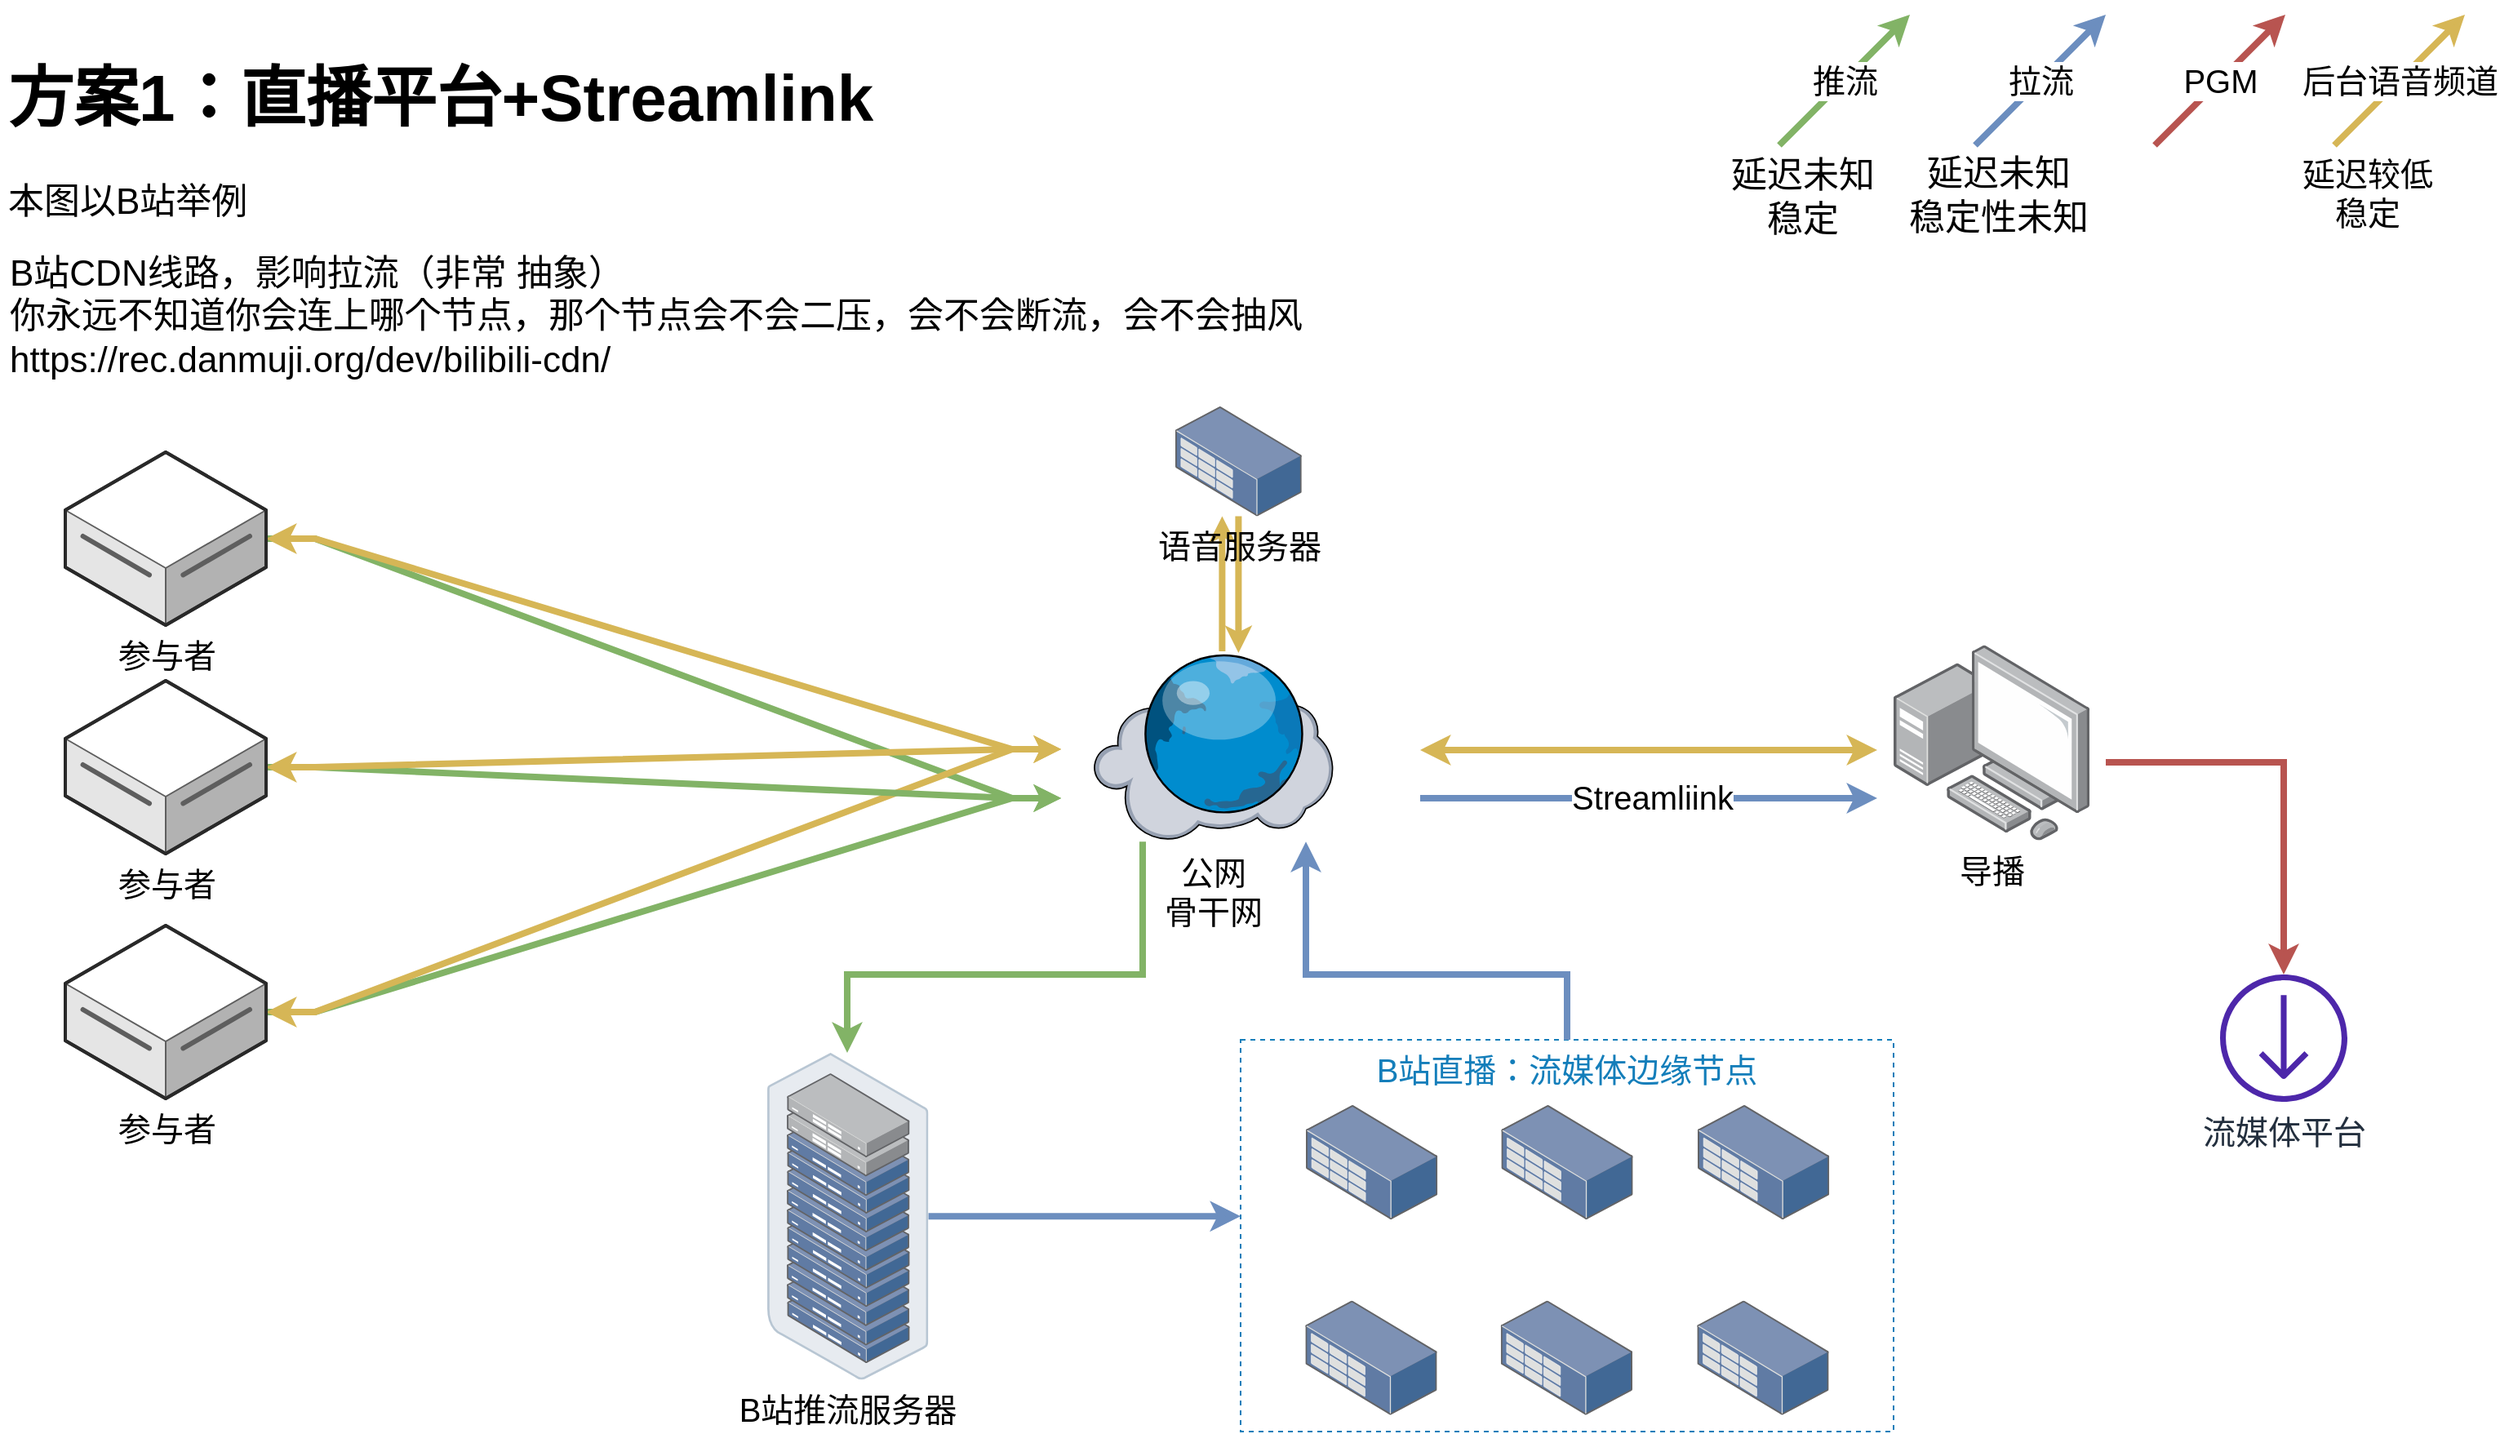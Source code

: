 <mxfile version="20.8.10" type="device"><diagram name="第 1 页" id="cJJkiQMpG9kOvq7-i3W0"><mxGraphModel dx="778" dy="466" grid="1" gridSize="10" guides="1" tooltips="1" connect="1" arrows="1" fold="1" page="1" pageScale="1" pageWidth="1600" pageHeight="900" math="0" shadow="0"><root><mxCell id="0"/><mxCell id="1" parent="0"/><mxCell id="mJpuvKpYVUzI7QAAiGK_-79" style="edgeStyle=orthogonalEdgeStyle;rounded=0;orthogonalLoop=1;jettySize=auto;html=1;strokeWidth=4;fontSize=20;endSize=6;fillColor=#f8cecc;strokeColor=#b85450;" parent="1" target="mJpuvKpYVUzI7QAAiGK_-78" edge="1"><mxGeometry relative="1" as="geometry"><Array as="points"><mxPoint x="1439" y="468"/></Array><mxPoint x="1330" y="468" as="sourcePoint"/></mxGeometry></mxCell><mxCell id="mJpuvKpYVUzI7QAAiGK_-11" value="&lt;font style=&quot;font-size: 20px;&quot;&gt;导播&lt;/font&gt;" style="points=[];aspect=fixed;html=1;align=center;shadow=0;dashed=0;image;image=img/lib/allied_telesis/computer_and_terminals/Personal_Computer_with_Server.svg;" parent="1" vertex="1"><mxGeometry x="1200" y="396" width="120" height="120" as="geometry"/></mxCell><mxCell id="J0pzPqPlJfvSKxVWQFhb-28" style="edgeStyle=entityRelationEdgeStyle;rounded=0;orthogonalLoop=1;jettySize=auto;html=1;fontSize=20;fontColor=#000000;fillColor=#d5e8d4;strokeColor=#82b366;endSize=4;strokeWidth=4;" edge="1" parent="1" source="mJpuvKpYVUzI7QAAiGK_-24"><mxGeometry relative="1" as="geometry"><mxPoint x="690" y="490" as="targetPoint"/></mxGeometry></mxCell><mxCell id="J0pzPqPlJfvSKxVWQFhb-34" style="edgeStyle=entityRelationEdgeStyle;rounded=0;orthogonalLoop=1;jettySize=auto;html=1;strokeWidth=4;fontSize=20;fontColor=#000000;endSize=4;strokeColor=#d6b656;fillColor=#fff2cc;startArrow=classic;startFill=1;" edge="1" parent="1" source="mJpuvKpYVUzI7QAAiGK_-24"><mxGeometry relative="1" as="geometry"><mxPoint x="690" y="460" as="targetPoint"/></mxGeometry></mxCell><mxCell id="mJpuvKpYVUzI7QAAiGK_-24" value="参与者" style="verticalLabelPosition=bottom;html=1;verticalAlign=top;strokeWidth=1;align=center;outlineConnect=0;dashed=0;outlineConnect=0;shape=mxgraph.aws3d.dataServer;strokeColor=#5E5E5E;aspect=fixed;fontSize=20;" parent="1" vertex="1"><mxGeometry x="80" y="278" width="123" height="106" as="geometry"/></mxCell><mxCell id="J0pzPqPlJfvSKxVWQFhb-30" style="edgeStyle=entityRelationEdgeStyle;rounded=0;orthogonalLoop=1;jettySize=auto;html=1;fontSize=20;fontColor=#000000;strokeColor=#82b366;fillColor=#d5e8d4;endSize=4;strokeWidth=4;" edge="1" parent="1" source="mJpuvKpYVUzI7QAAiGK_-25"><mxGeometry relative="1" as="geometry"><mxPoint x="690" y="490" as="targetPoint"/></mxGeometry></mxCell><mxCell id="J0pzPqPlJfvSKxVWQFhb-36" style="edgeStyle=entityRelationEdgeStyle;rounded=0;orthogonalLoop=1;jettySize=auto;html=1;strokeWidth=4;fontSize=20;fontColor=#000000;endSize=4;strokeColor=#d6b656;fillColor=#fff2cc;startArrow=classic;startFill=1;" edge="1" parent="1" source="mJpuvKpYVUzI7QAAiGK_-25"><mxGeometry relative="1" as="geometry"><mxPoint x="690" y="460" as="targetPoint"/></mxGeometry></mxCell><mxCell id="mJpuvKpYVUzI7QAAiGK_-25" value="参与者" style="verticalLabelPosition=bottom;html=1;verticalAlign=top;strokeWidth=1;align=center;outlineConnect=0;dashed=0;outlineConnect=0;shape=mxgraph.aws3d.dataServer;strokeColor=#5E5E5E;aspect=fixed;fontSize=20;" parent="1" vertex="1"><mxGeometry x="80" y="568" width="123" height="106" as="geometry"/></mxCell><mxCell id="J0pzPqPlJfvSKxVWQFhb-29" style="edgeStyle=entityRelationEdgeStyle;rounded=0;orthogonalLoop=1;jettySize=auto;html=1;fontSize=20;fontColor=#000000;strokeColor=#82b366;fillColor=#d5e8d4;endSize=4;strokeWidth=4;" edge="1" parent="1" source="mJpuvKpYVUzI7QAAiGK_-26"><mxGeometry relative="1" as="geometry"><mxPoint x="690" y="490" as="targetPoint"/></mxGeometry></mxCell><mxCell id="J0pzPqPlJfvSKxVWQFhb-35" style="edgeStyle=entityRelationEdgeStyle;rounded=0;orthogonalLoop=1;jettySize=auto;html=1;strokeWidth=4;fontSize=20;fontColor=#000000;endSize=4;strokeColor=#d6b656;fillColor=#fff2cc;startArrow=classic;startFill=1;" edge="1" parent="1" source="mJpuvKpYVUzI7QAAiGK_-26"><mxGeometry relative="1" as="geometry"><mxPoint x="690" y="460" as="targetPoint"/></mxGeometry></mxCell><mxCell id="mJpuvKpYVUzI7QAAiGK_-26" value="参与者" style="verticalLabelPosition=bottom;html=1;verticalAlign=top;strokeWidth=1;align=center;outlineConnect=0;dashed=0;outlineConnect=0;shape=mxgraph.aws3d.dataServer;strokeColor=#5E5E5E;aspect=fixed;fontSize=20;" parent="1" vertex="1"><mxGeometry x="80" y="418" width="123" height="106" as="geometry"/></mxCell><mxCell id="mJpuvKpYVUzI7QAAiGK_-40" value="" style="endArrow=classic;html=1;rounded=0;strokeWidth=4;fontSize=20;endSize=6;fillColor=#d5e8d4;strokeColor=#82b366;" parent="1" edge="1"><mxGeometry width="50" height="50" relative="1" as="geometry"><mxPoint x="1130" y="90" as="sourcePoint"/><mxPoint x="1210" y="10" as="targetPoint"/></mxGeometry></mxCell><mxCell id="mJpuvKpYVUzI7QAAiGK_-41" value="推流" style="edgeLabel;html=1;align=center;verticalAlign=middle;resizable=0;points=[];fontSize=20;" parent="mJpuvKpYVUzI7QAAiGK_-40" vertex="1" connectable="0"><mxGeometry x="0.132" y="-1" relative="1" as="geometry"><mxPoint x="-6" y="4" as="offset"/></mxGeometry></mxCell><mxCell id="mJpuvKpYVUzI7QAAiGK_-84" value="延迟未知&lt;br&gt;稳定" style="edgeLabel;html=1;align=center;verticalAlign=middle;resizable=0;points=[];fontSize=22;" parent="mJpuvKpYVUzI7QAAiGK_-40" vertex="1" connectable="0"><mxGeometry x="-0.632" y="1" relative="1" as="geometry"><mxPoint y="47" as="offset"/></mxGeometry></mxCell><mxCell id="mJpuvKpYVUzI7QAAiGK_-43" value="" style="endArrow=classic;html=1;rounded=0;strokeWidth=4;fontSize=20;endSize=6;fillColor=#dae8fc;strokeColor=#6c8ebf;" parent="1" edge="1"><mxGeometry width="50" height="50" relative="1" as="geometry"><mxPoint x="1250" y="90" as="sourcePoint"/><mxPoint x="1330" y="10" as="targetPoint"/></mxGeometry></mxCell><mxCell id="mJpuvKpYVUzI7QAAiGK_-44" value="拉流" style="edgeLabel;html=1;align=center;verticalAlign=middle;resizable=0;points=[];fontSize=20;" parent="mJpuvKpYVUzI7QAAiGK_-43" vertex="1" connectable="0"><mxGeometry x="0.132" y="-1" relative="1" as="geometry"><mxPoint x="-6" y="4" as="offset"/></mxGeometry></mxCell><mxCell id="mJpuvKpYVUzI7QAAiGK_-85" value="延迟未知&lt;br&gt;稳定性未知" style="edgeLabel;html=1;align=center;verticalAlign=middle;resizable=0;points=[];fontSize=22;" parent="mJpuvKpYVUzI7QAAiGK_-43" vertex="1" connectable="0"><mxGeometry x="-0.655" relative="1" as="geometry"><mxPoint y="45" as="offset"/></mxGeometry></mxCell><mxCell id="mJpuvKpYVUzI7QAAiGK_-64" style="edgeStyle=orthogonalEdgeStyle;rounded=0;orthogonalLoop=1;jettySize=auto;html=1;strokeWidth=4;fontSize=20;endSize=6;fillColor=#dae8fc;strokeColor=#6c8ebf;" parent="1" source="mJpuvKpYVUzI7QAAiGK_-53" target="mJpuvKpYVUzI7QAAiGK_-54" edge="1"><mxGeometry relative="1" as="geometry"><Array as="points"><mxPoint x="610" y="746"/><mxPoint x="610" y="746"/></Array></mxGeometry></mxCell><mxCell id="mJpuvKpYVUzI7QAAiGK_-53" value="B站推流服务器" style="points=[];aspect=fixed;html=1;align=center;shadow=0;dashed=0;image;image=img/lib/allied_telesis/storage/Datacenter_Server_Rack_ToR.svg;fontSize=20;" parent="1" vertex="1"><mxGeometry x="510" y="646" width="98.76" height="200.2" as="geometry"/></mxCell><mxCell id="mJpuvKpYVUzI7QAAiGK_-63" value="" style="group" parent="1" vertex="1" connectable="0"><mxGeometry x="800" y="638" width="400" height="240" as="geometry"/></mxCell><mxCell id="mJpuvKpYVUzI7QAAiGK_-54" value="B站直播：流媒体边缘节点" style="fillColor=none;strokeColor=#147EBA;dashed=1;verticalAlign=top;fontStyle=0;fontColor=#147EBA;fontSize=20;" parent="mJpuvKpYVUzI7QAAiGK_-63" vertex="1"><mxGeometry width="400" height="240" as="geometry"/></mxCell><mxCell id="mJpuvKpYVUzI7QAAiGK_-62" value="" style="group" parent="mJpuvKpYVUzI7QAAiGK_-63" vertex="1" connectable="0"><mxGeometry x="39.68" y="40" width="320.95" height="189.8" as="geometry"/></mxCell><mxCell id="mJpuvKpYVUzI7QAAiGK_-55" value="" style="points=[];aspect=fixed;html=1;align=center;shadow=0;dashed=0;image;image=img/lib/allied_telesis/storage/Datacenter_Server_Rack_Storage_Unit_Small.svg;fontSize=20;" parent="mJpuvKpYVUzI7QAAiGK_-62" vertex="1"><mxGeometry x="0.32" width="80.63" height="70" as="geometry"/></mxCell><mxCell id="mJpuvKpYVUzI7QAAiGK_-57" value="" style="points=[];aspect=fixed;html=1;align=center;shadow=0;dashed=0;image;image=img/lib/allied_telesis/storage/Datacenter_Server_Rack_Storage_Unit_Small.svg;fontSize=20;" parent="mJpuvKpYVUzI7QAAiGK_-62" vertex="1"><mxGeometry x="120.01" width="80.63" height="70" as="geometry"/></mxCell><mxCell id="mJpuvKpYVUzI7QAAiGK_-58" value="" style="points=[];aspect=fixed;html=1;align=center;shadow=0;dashed=0;image;image=img/lib/allied_telesis/storage/Datacenter_Server_Rack_Storage_Unit_Small.svg;fontSize=20;" parent="mJpuvKpYVUzI7QAAiGK_-62" vertex="1"><mxGeometry x="240.32" width="80.63" height="70" as="geometry"/></mxCell><mxCell id="mJpuvKpYVUzI7QAAiGK_-59" value="" style="points=[];aspect=fixed;html=1;align=center;shadow=0;dashed=0;image;image=img/lib/allied_telesis/storage/Datacenter_Server_Rack_Storage_Unit_Small.svg;fontSize=20;" parent="mJpuvKpYVUzI7QAAiGK_-62" vertex="1"><mxGeometry y="119.8" width="80.63" height="70" as="geometry"/></mxCell><mxCell id="mJpuvKpYVUzI7QAAiGK_-60" value="" style="points=[];aspect=fixed;html=1;align=center;shadow=0;dashed=0;image;image=img/lib/allied_telesis/storage/Datacenter_Server_Rack_Storage_Unit_Small.svg;fontSize=20;" parent="mJpuvKpYVUzI7QAAiGK_-62" vertex="1"><mxGeometry x="119.69" y="119.8" width="80.63" height="70" as="geometry"/></mxCell><mxCell id="mJpuvKpYVUzI7QAAiGK_-61" value="" style="points=[];aspect=fixed;html=1;align=center;shadow=0;dashed=0;image;image=img/lib/allied_telesis/storage/Datacenter_Server_Rack_Storage_Unit_Small.svg;fontSize=20;" parent="mJpuvKpYVUzI7QAAiGK_-62" vertex="1"><mxGeometry x="240.0" y="119.8" width="80.63" height="70" as="geometry"/></mxCell><mxCell id="mJpuvKpYVUzI7QAAiGK_-69" style="edgeStyle=orthogonalEdgeStyle;rounded=0;orthogonalLoop=1;jettySize=auto;html=1;strokeWidth=4;fontSize=20;endSize=6;fillColor=#d5e8d4;strokeColor=#82b366;" parent="1" source="mJpuvKpYVUzI7QAAiGK_-27" target="mJpuvKpYVUzI7QAAiGK_-53" edge="1"><mxGeometry relative="1" as="geometry"><Array as="points"><mxPoint x="740" y="598"/><mxPoint x="559" y="598"/></Array></mxGeometry></mxCell><mxCell id="mJpuvKpYVUzI7QAAiGK_-72" style="edgeStyle=orthogonalEdgeStyle;rounded=0;orthogonalLoop=1;jettySize=auto;html=1;strokeWidth=4;fontSize=20;endSize=6;fillColor=#dae8fc;strokeColor=#6c8ebf;" parent="1" source="mJpuvKpYVUzI7QAAiGK_-54" target="mJpuvKpYVUzI7QAAiGK_-27" edge="1"><mxGeometry relative="1" as="geometry"><Array as="points"><mxPoint x="1000" y="598"/><mxPoint x="840" y="598"/></Array></mxGeometry></mxCell><mxCell id="mJpuvKpYVUzI7QAAiGK_-78" value="流媒体平台" style="sketch=0;outlineConnect=0;fontColor=#232F3E;gradientColor=none;fillColor=#4D27AA;strokeColor=none;dashed=0;verticalLabelPosition=bottom;verticalAlign=top;align=center;html=1;fontSize=20;fontStyle=0;aspect=fixed;pointerEvents=1;shape=mxgraph.aws4.streaming_distribution;" parent="1" vertex="1"><mxGeometry x="1400" y="598" width="78" height="78" as="geometry"/></mxCell><mxCell id="mJpuvKpYVUzI7QAAiGK_-81" value="" style="endArrow=classic;html=1;rounded=0;strokeWidth=4;fontSize=20;endSize=6;fillColor=#f8cecc;strokeColor=#b85450;" parent="1" edge="1"><mxGeometry width="50" height="50" relative="1" as="geometry"><mxPoint x="1360" y="90" as="sourcePoint"/><mxPoint x="1440" y="10" as="targetPoint"/></mxGeometry></mxCell><mxCell id="mJpuvKpYVUzI7QAAiGK_-82" value="PGM" style="edgeLabel;html=1;align=center;verticalAlign=middle;resizable=0;points=[];fontSize=20;" parent="mJpuvKpYVUzI7QAAiGK_-81" vertex="1" connectable="0"><mxGeometry x="0.132" y="-1" relative="1" as="geometry"><mxPoint x="-6" y="4" as="offset"/></mxGeometry></mxCell><mxCell id="mJpuvKpYVUzI7QAAiGK_-83" value="&lt;h1&gt;方案1：直播平台+Streamlink&lt;/h1&gt;&lt;div&gt;&lt;span style=&quot;font-size: 22px; background-color: initial;&quot;&gt;本图以B站举例&lt;/span&gt;&lt;br&gt;&lt;/div&gt;" style="text;html=1;strokeColor=none;fillColor=none;spacing=5;spacingTop=-20;whiteSpace=wrap;overflow=hidden;rounded=0;fontSize=20;" parent="1" vertex="1"><mxGeometry x="40" y="20" width="540" height="120" as="geometry"/></mxCell><mxCell id="mJpuvKpYVUzI7QAAiGK_-87" value="B站CDN线路，影响拉流（非常 抽象）&lt;br&gt;你永远不知道你会连上哪个节点，那个节点会不会二压，会不会断流，会不会抽风&lt;br&gt;https://rec.danmuji.org/dev/bilibili-cdn/" style="text;strokeColor=none;fillColor=none;align=left;verticalAlign=middle;spacingLeft=4;spacingRight=4;overflow=hidden;points=[[0,0.5],[1,0.5]];portConstraint=eastwest;rotatable=0;whiteSpace=wrap;html=1;fontSize=22;labelBackgroundColor=none;fontColor=#000000;container=0;" parent="1" vertex="1"><mxGeometry x="40" y="140" width="810" height="110" as="geometry"/></mxCell><mxCell id="J0pzPqPlJfvSKxVWQFhb-8" style="edgeStyle=orthogonalEdgeStyle;rounded=0;orthogonalLoop=1;jettySize=auto;html=1;fontColor=default;fontSize=20;strokeColor=#6c8ebf;strokeWidth=4;endSize=6;fillColor=#dae8fc;" edge="1" parent="1"><mxGeometry relative="1" as="geometry"><mxPoint x="910" y="490" as="sourcePoint"/><mxPoint x="1190" y="490" as="targetPoint"/></mxGeometry></mxCell><mxCell id="J0pzPqPlJfvSKxVWQFhb-9" value="Streamliink" style="edgeLabel;html=1;align=center;verticalAlign=middle;resizable=0;points=[];fontColor=#000000;fontSize=20;" vertex="1" connectable="0" parent="J0pzPqPlJfvSKxVWQFhb-8"><mxGeometry x="0.153" y="1" relative="1" as="geometry"><mxPoint x="-20" as="offset"/></mxGeometry></mxCell><mxCell id="J0pzPqPlJfvSKxVWQFhb-19" value="" style="endArrow=classic;html=1;rounded=0;strokeWidth=4;fontSize=20;endSize=6;fillColor=#fff2cc;strokeColor=#d6b656;" edge="1" parent="1"><mxGeometry width="50" height="50" relative="1" as="geometry"><mxPoint x="1470" y="90" as="sourcePoint"/><mxPoint x="1550" y="10" as="targetPoint"/></mxGeometry></mxCell><mxCell id="J0pzPqPlJfvSKxVWQFhb-20" value="后台语音频道" style="edgeLabel;html=1;align=center;verticalAlign=middle;resizable=0;points=[];fontSize=20;" vertex="1" connectable="0" parent="J0pzPqPlJfvSKxVWQFhb-19"><mxGeometry x="0.132" y="-1" relative="1" as="geometry"><mxPoint x="-6" y="4" as="offset"/></mxGeometry></mxCell><mxCell id="J0pzPqPlJfvSKxVWQFhb-22" value="延迟较低&lt;br&gt;稳定" style="edgeLabel;html=1;align=center;verticalAlign=middle;resizable=0;points=[];fontSize=20;fontColor=#000000;" vertex="1" connectable="0" parent="J0pzPqPlJfvSKxVWQFhb-19"><mxGeometry x="-0.584" y="-5" relative="1" as="geometry"><mxPoint y="42" as="offset"/></mxGeometry></mxCell><mxCell id="J0pzPqPlJfvSKxVWQFhb-42" style="edgeStyle=orthogonalEdgeStyle;rounded=0;orthogonalLoop=1;jettySize=auto;html=1;strokeWidth=4;fontSize=20;fontColor=#000000;endSize=4;fillColor=#fff2cc;strokeColor=#d6b656;" edge="1" parent="1" source="J0pzPqPlJfvSKxVWQFhb-23" target="mJpuvKpYVUzI7QAAiGK_-67"><mxGeometry relative="1" as="geometry"><Array as="points"><mxPoint x="799" y="380"/><mxPoint x="799" y="380"/></Array></mxGeometry></mxCell><mxCell id="mJpuvKpYVUzI7QAAiGK_-27" value="公网&lt;br&gt;骨干网" style="verticalLabelPosition=bottom;sketch=0;aspect=fixed;html=1;verticalAlign=top;strokeColor=none;align=center;outlineConnect=0;shape=mxgraph.citrix.cloud;fontSize=20;" parent="1" vertex="1"><mxGeometry x="710" y="420.93" width="146.577" height="95.661" as="geometry"/></mxCell><mxCell id="J0pzPqPlJfvSKxVWQFhb-41" style="edgeStyle=orthogonalEdgeStyle;rounded=0;orthogonalLoop=1;jettySize=auto;html=1;strokeWidth=4;fontSize=20;fontColor=#000000;endSize=4;strokeColor=#d6b656;fillColor=#fff2cc;" edge="1" parent="1" target="J0pzPqPlJfvSKxVWQFhb-23"><mxGeometry relative="1" as="geometry"><mxPoint x="788.693" y="400" as="sourcePoint"/><Array as="points"><mxPoint x="788.64" y="380"/><mxPoint x="788.64" y="380"/></Array></mxGeometry></mxCell><mxCell id="mJpuvKpYVUzI7QAAiGK_-67" value="" style="verticalLabelPosition=bottom;sketch=0;aspect=fixed;html=1;verticalAlign=top;strokeColor=none;align=center;outlineConnect=0;shape=mxgraph.citrix.globe;fontSize=20;" parent="1" vertex="1"><mxGeometry x="737.218" y="401" width="102.243" height="97.682" as="geometry"/></mxCell><mxCell id="J0pzPqPlJfvSKxVWQFhb-23" value="语音服务器" style="points=[];aspect=fixed;html=1;align=center;shadow=0;dashed=0;image;image=img/lib/allied_telesis/storage/Datacenter_Server_Rack_Storage_Unit_Small.svg;labelBackgroundColor=none;fontSize=20;fontColor=#000000;" vertex="1" parent="1"><mxGeometry x="760" y="250" width="77.4" height="67.2" as="geometry"/></mxCell><mxCell id="J0pzPqPlJfvSKxVWQFhb-43" style="edgeStyle=orthogonalEdgeStyle;rounded=0;orthogonalLoop=1;jettySize=auto;html=1;fontColor=default;fontSize=20;strokeColor=#d6b656;strokeWidth=4;endSize=6;fillColor=#fff2cc;startArrow=classic;startFill=1;" edge="1" parent="1"><mxGeometry relative="1" as="geometry"><mxPoint x="910" y="460.47" as="sourcePoint"/><mxPoint x="1190" y="460.47" as="targetPoint"/></mxGeometry></mxCell></root></mxGraphModel></diagram></mxfile>